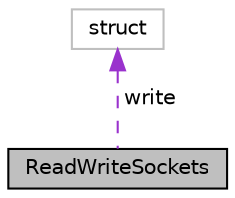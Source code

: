 digraph "ReadWriteSockets"
{
  edge [fontname="Helvetica",fontsize="10",labelfontname="Helvetica",labelfontsize="10"];
  node [fontname="Helvetica",fontsize="10",shape=record];
  Node1 [label="ReadWriteSockets",height=0.2,width=0.4,color="black", fillcolor="grey75", style="filled", fontcolor="black"];
  Node2 -> Node1 [dir="back",color="darkorchid3",fontsize="10",style="dashed",label=" write" ,fontname="Helvetica"];
  Node2 [label="struct",height=0.2,width=0.4,color="grey75", fillcolor="white", style="filled"];
}
